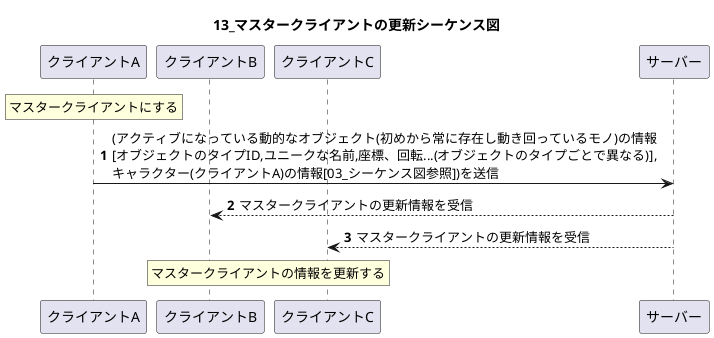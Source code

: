 @startuml
'https://plantuml.com/sequence-diagram


participant クライアントA
participant クライアントB
participant クライアントC
participant サーバー

autonumber
title 13_マスタークライアントの更新シーケンス図
rnote over クライアントA:マスタークライアントにする
クライアントA -> サーバー:(アクティブになっている動的なオブジェクト(初めから常に存在し動き回っているモノ)の情報\n[オブジェクトのタイプID,ユニークな名前,座標、回転...(オブジェクトのタイプごとで異なる)],\nキャラクター(クライアントA)の情報[03_シーケンス図参照])を送信
クライアントB <-- サーバー:マスタークライアントの更新情報を受信
クライアントC <-- サーバー:マスタークライアントの更新情報を受信
rnote over クライアントB,クライアントC:マスタークライアントの情報を更新する
@enduml
